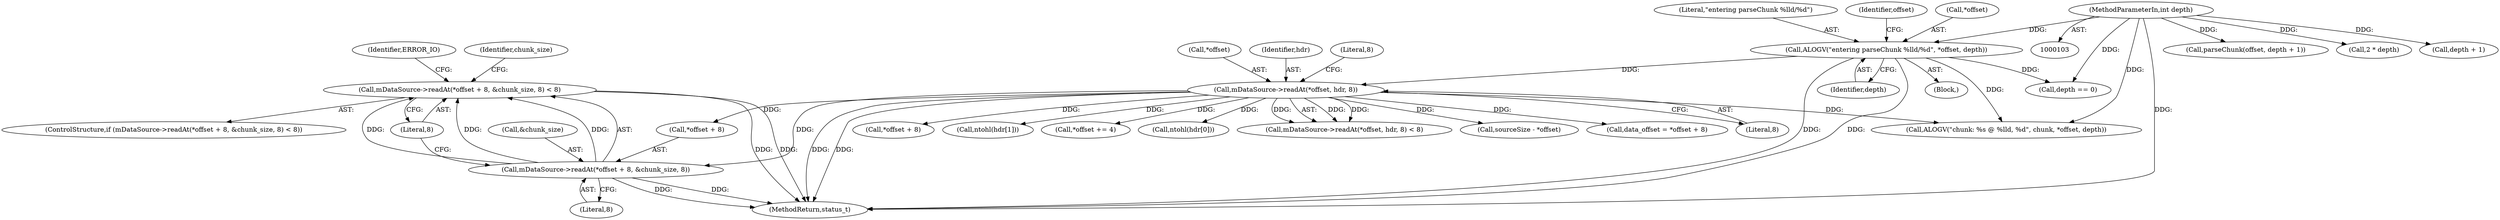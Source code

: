 digraph "0_Android_463a6f807e187828442949d1924e143cf07778c6@API" {
"1000151" [label="(Call,mDataSource->readAt(*offset + 8, &chunk_size, 8) < 8)"];
"1000152" [label="(Call,mDataSource->readAt(*offset + 8, &chunk_size, 8))"];
"1000115" [label="(Call,mDataSource->readAt(*offset, hdr, 8))"];
"1000107" [label="(Call,ALOGV(\"entering parseChunk %lld/%d\", *offset, depth))"];
"1000105" [label="(MethodParameterIn,int depth)"];
"1000116" [label="(Call,*offset)"];
"1000114" [label="(Call,mDataSource->readAt(*offset, hdr, 8) < 8)"];
"1000150" [label="(ControlStructure,if (mDataSource->readAt(*offset + 8, &chunk_size, 8) < 8))"];
"1000141" [label="(Call,*offset + 8)"];
"1000134" [label="(Call,ntohl(hdr[1]))"];
"1000118" [label="(Identifier,hdr)"];
"1000343" [label="(Call,parseChunk(offset, depth + 1))"];
"1000152" [label="(Call,mDataSource->readAt(*offset + 8, &chunk_size, 8))"];
"1000115" [label="(Call,mDataSource->readAt(*offset, hdr, 8))"];
"1000119" [label="(Literal,8)"];
"1000159" [label="(Literal,8)"];
"1000120" [label="(Literal,8)"];
"1000105" [label="(MethodParameterIn,int depth)"];
"1000250" [label="(Call,2 * depth)"];
"1000211" [label="(Call,*offset += 4)"];
"1000157" [label="(Call,&chunk_size)"];
"1000127" [label="(Call,ntohl(hdr[0]))"];
"1000108" [label="(Literal,\"entering parseChunk %lld/%d\")"];
"1000229" [label="(Call,ALOGV(\"chunk: %s @ %lld, %d\", chunk, *offset, depth))"];
"1000345" [label="(Call,depth + 1)"];
"1000199" [label="(Call,sourceSize - *offset)"];
"1000117" [label="(Identifier,offset)"];
"1000107" [label="(Call,ALOGV(\"entering parseChunk %lld/%d\", *offset, depth))"];
"1000106" [label="(Block,)"];
"1000111" [label="(Identifier,depth)"];
"1000139" [label="(Call,data_offset = *offset + 8)"];
"1002911" [label="(MethodReturn,status_t)"];
"1000163" [label="(Identifier,ERROR_IO)"];
"1000153" [label="(Call,*offset + 8)"];
"1000109" [label="(Call,*offset)"];
"1000160" [label="(Literal,8)"];
"1000185" [label="(Call,depth == 0)"];
"1000151" [label="(Call,mDataSource->readAt(*offset + 8, &chunk_size, 8) < 8)"];
"1000165" [label="(Identifier,chunk_size)"];
"1000151" -> "1000150"  [label="AST: "];
"1000151" -> "1000160"  [label="CFG: "];
"1000152" -> "1000151"  [label="AST: "];
"1000160" -> "1000151"  [label="AST: "];
"1000163" -> "1000151"  [label="CFG: "];
"1000165" -> "1000151"  [label="CFG: "];
"1000151" -> "1002911"  [label="DDG: "];
"1000151" -> "1002911"  [label="DDG: "];
"1000152" -> "1000151"  [label="DDG: "];
"1000152" -> "1000151"  [label="DDG: "];
"1000152" -> "1000151"  [label="DDG: "];
"1000152" -> "1000159"  [label="CFG: "];
"1000153" -> "1000152"  [label="AST: "];
"1000157" -> "1000152"  [label="AST: "];
"1000159" -> "1000152"  [label="AST: "];
"1000160" -> "1000152"  [label="CFG: "];
"1000152" -> "1002911"  [label="DDG: "];
"1000152" -> "1002911"  [label="DDG: "];
"1000115" -> "1000152"  [label="DDG: "];
"1000115" -> "1000114"  [label="AST: "];
"1000115" -> "1000119"  [label="CFG: "];
"1000116" -> "1000115"  [label="AST: "];
"1000118" -> "1000115"  [label="AST: "];
"1000119" -> "1000115"  [label="AST: "];
"1000120" -> "1000115"  [label="CFG: "];
"1000115" -> "1002911"  [label="DDG: "];
"1000115" -> "1002911"  [label="DDG: "];
"1000115" -> "1000114"  [label="DDG: "];
"1000115" -> "1000114"  [label="DDG: "];
"1000115" -> "1000114"  [label="DDG: "];
"1000107" -> "1000115"  [label="DDG: "];
"1000115" -> "1000127"  [label="DDG: "];
"1000115" -> "1000134"  [label="DDG: "];
"1000115" -> "1000139"  [label="DDG: "];
"1000115" -> "1000141"  [label="DDG: "];
"1000115" -> "1000153"  [label="DDG: "];
"1000115" -> "1000199"  [label="DDG: "];
"1000115" -> "1000211"  [label="DDG: "];
"1000115" -> "1000229"  [label="DDG: "];
"1000107" -> "1000106"  [label="AST: "];
"1000107" -> "1000111"  [label="CFG: "];
"1000108" -> "1000107"  [label="AST: "];
"1000109" -> "1000107"  [label="AST: "];
"1000111" -> "1000107"  [label="AST: "];
"1000117" -> "1000107"  [label="CFG: "];
"1000107" -> "1002911"  [label="DDG: "];
"1000107" -> "1002911"  [label="DDG: "];
"1000105" -> "1000107"  [label="DDG: "];
"1000107" -> "1000185"  [label="DDG: "];
"1000107" -> "1000229"  [label="DDG: "];
"1000105" -> "1000103"  [label="AST: "];
"1000105" -> "1002911"  [label="DDG: "];
"1000105" -> "1000185"  [label="DDG: "];
"1000105" -> "1000229"  [label="DDG: "];
"1000105" -> "1000250"  [label="DDG: "];
"1000105" -> "1000343"  [label="DDG: "];
"1000105" -> "1000345"  [label="DDG: "];
}
